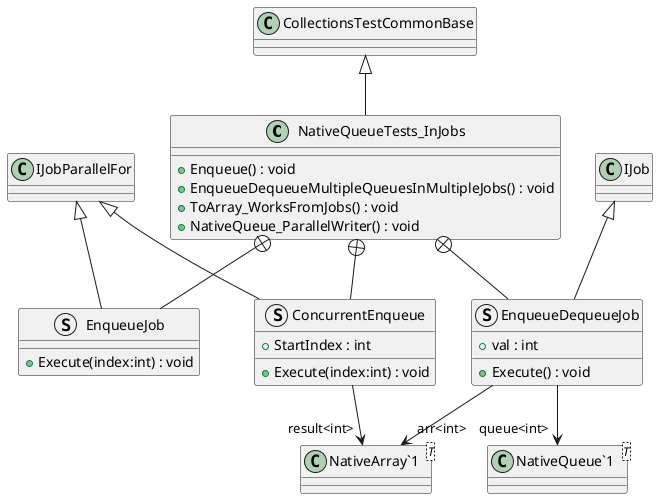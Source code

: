 @startuml
class NativeQueueTests_InJobs {
    + Enqueue() : void
    + EnqueueDequeueMultipleQueuesInMultipleJobs() : void
    + ToArray_WorksFromJobs() : void
    + NativeQueue_ParallelWriter() : void
}
struct ConcurrentEnqueue {
    + StartIndex : int
    + Execute(index:int) : void
}
struct EnqueueDequeueJob {
    + val : int
    + Execute() : void
}
struct EnqueueJob {
    + Execute(index:int) : void
}
class "NativeArray`1"<T> {
}
class "NativeQueue`1"<T> {
}
CollectionsTestCommonBase <|-- NativeQueueTests_InJobs
NativeQueueTests_InJobs +-- ConcurrentEnqueue
IJobParallelFor <|-- ConcurrentEnqueue
ConcurrentEnqueue --> "result<int>" "NativeArray`1"
NativeQueueTests_InJobs +-- EnqueueDequeueJob
IJob <|-- EnqueueDequeueJob
EnqueueDequeueJob --> "queue<int>" "NativeQueue`1"
EnqueueDequeueJob --> "arr<int>" "NativeArray`1"
NativeQueueTests_InJobs +-- EnqueueJob
IJobParallelFor <|-- EnqueueJob
@enduml
